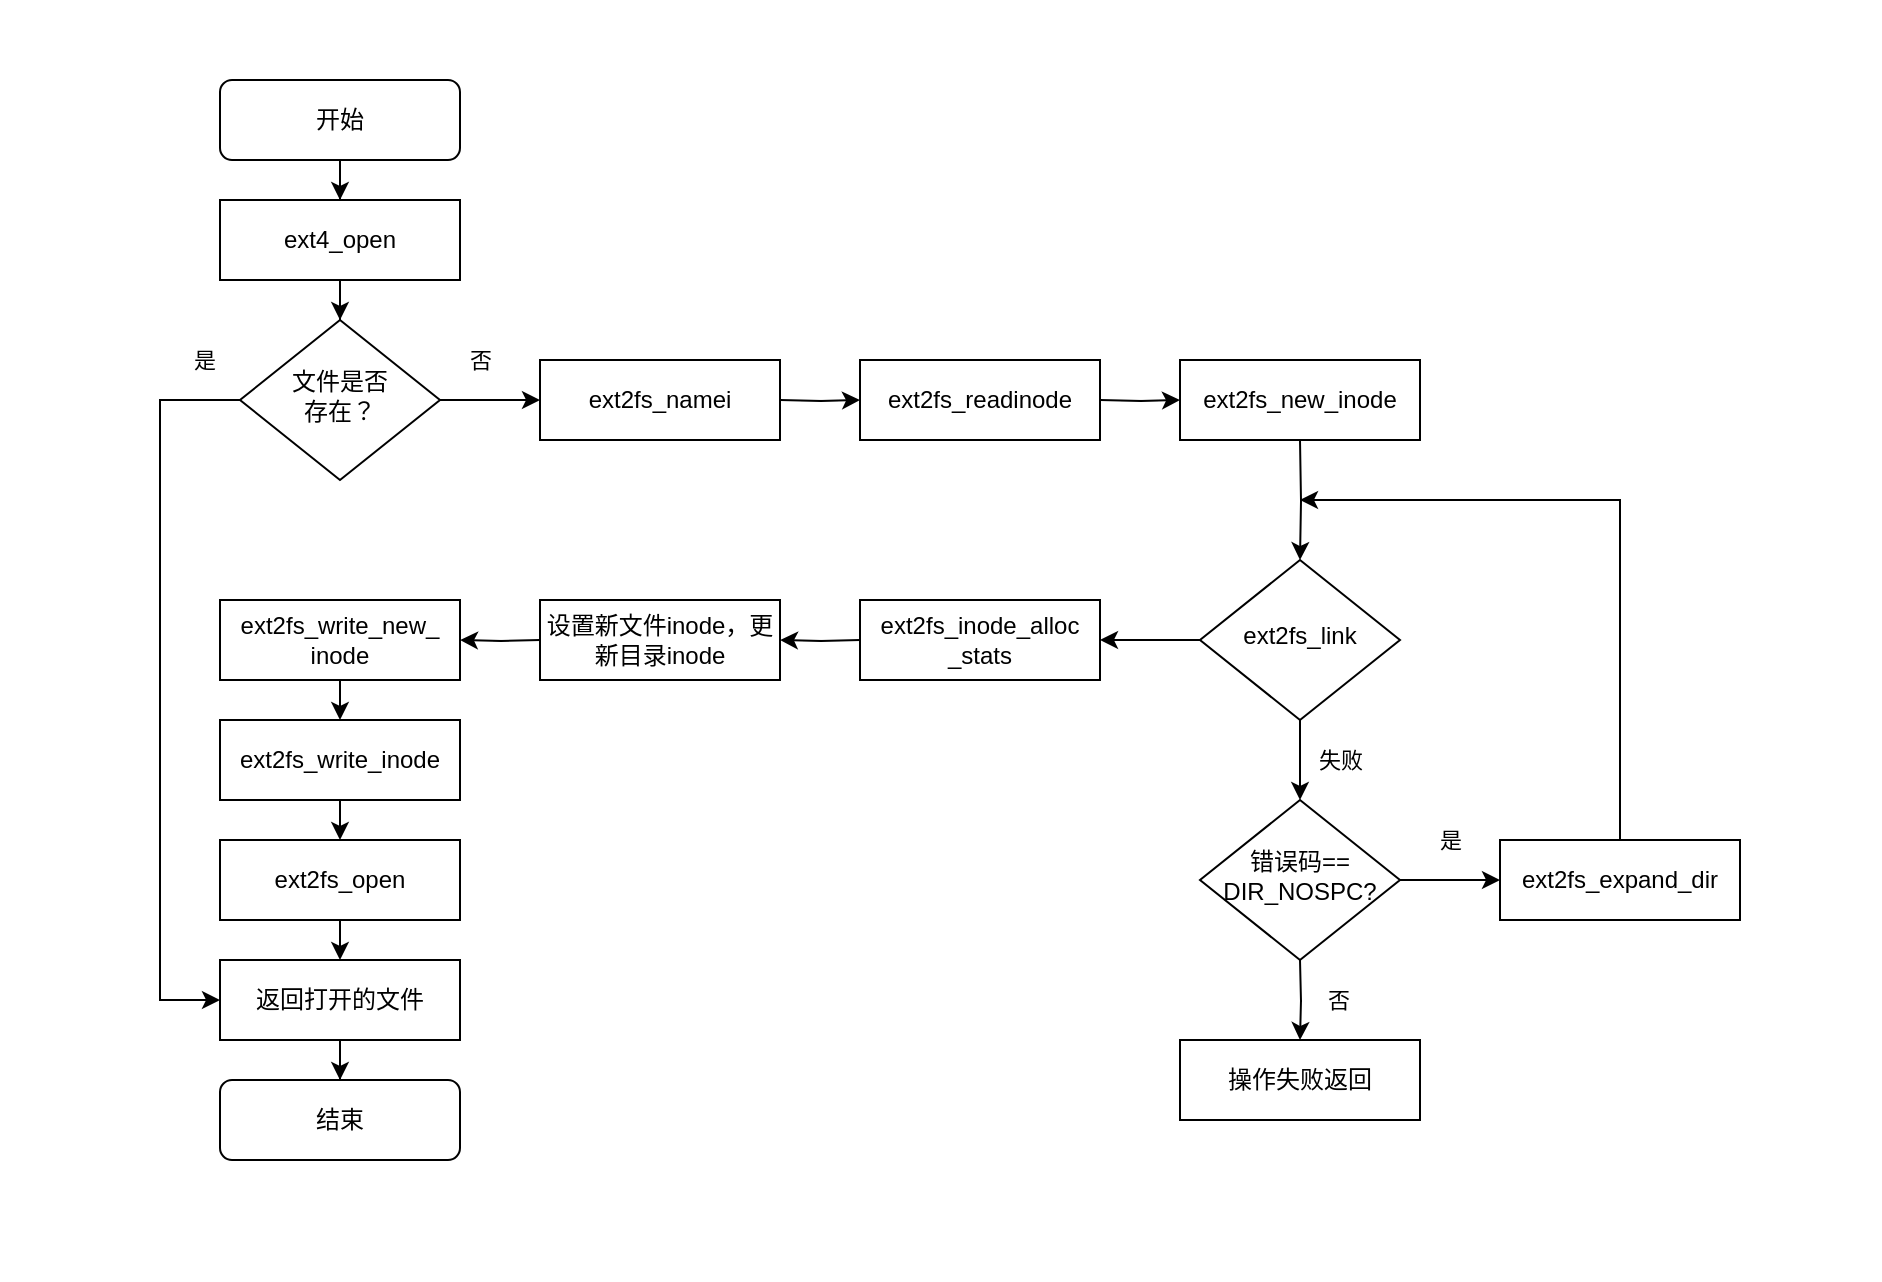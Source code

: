 <mxfile version="21.3.7" type="github">
  <diagram id="C5RBs43oDa-KdzZeNtuy" name="Page-1">
    <mxGraphModel dx="1018" dy="619" grid="1" gridSize="10" guides="1" tooltips="1" connect="1" arrows="1" fold="1" page="1" pageScale="1" pageWidth="500" pageHeight="300" math="0" shadow="0">
      <root>
        <mxCell id="WIyWlLk6GJQsqaUBKTNV-0" />
        <mxCell id="WIyWlLk6GJQsqaUBKTNV-1" parent="WIyWlLk6GJQsqaUBKTNV-0" />
        <mxCell id="WIyWlLk6GJQsqaUBKTNV-6" value="文件是否&lt;br&gt;存在？" style="rhombus;whiteSpace=wrap;html=1;shadow=0;fontFamily=Helvetica;fontSize=12;align=center;strokeWidth=1;spacing=6;spacingTop=-4;movable=1;resizable=1;rotatable=1;deletable=1;editable=1;locked=0;connectable=1;" parent="WIyWlLk6GJQsqaUBKTNV-1" vertex="1">
          <mxGeometry x="150" y="160" width="100" height="80" as="geometry" />
        </mxCell>
        <mxCell id="37cyVDTIAajDvD5pcmCs-14" value="否" style="edgeStyle=orthogonalEdgeStyle;rounded=0;orthogonalLoop=1;jettySize=auto;html=1;movable=1;resizable=1;rotatable=1;deletable=1;editable=1;locked=0;connectable=1;" parent="WIyWlLk6GJQsqaUBKTNV-1" source="WIyWlLk6GJQsqaUBKTNV-6" edge="1">
          <mxGeometry x="-0.2" y="20" relative="1" as="geometry">
            <mxPoint as="offset" />
            <mxPoint x="300" y="200" as="targetPoint" />
          </mxGeometry>
        </mxCell>
        <mxCell id="37cyVDTIAajDvD5pcmCs-2" value="" style="edgeStyle=orthogonalEdgeStyle;rounded=0;orthogonalLoop=1;jettySize=auto;html=1;movable=1;resizable=1;rotatable=1;deletable=1;editable=1;locked=0;connectable=1;" parent="WIyWlLk6GJQsqaUBKTNV-1" edge="1">
          <mxGeometry relative="1" as="geometry">
            <mxPoint x="420" y="200" as="sourcePoint" />
            <mxPoint x="460" y="200" as="targetPoint" />
          </mxGeometry>
        </mxCell>
        <mxCell id="37cyVDTIAajDvD5pcmCs-6" value="" style="edgeStyle=orthogonalEdgeStyle;rounded=0;orthogonalLoop=1;jettySize=auto;html=1;movable=1;resizable=1;rotatable=1;deletable=1;editable=1;locked=0;connectable=1;" parent="WIyWlLk6GJQsqaUBKTNV-1" edge="1">
          <mxGeometry relative="1" as="geometry">
            <mxPoint x="580" y="200" as="sourcePoint" />
            <mxPoint x="620" y="200" as="targetPoint" />
          </mxGeometry>
        </mxCell>
        <mxCell id="37cyVDTIAajDvD5pcmCs-9" value="ext2fs_link" style="rhombus;whiteSpace=wrap;html=1;shadow=0;fontFamily=Helvetica;fontSize=12;align=center;strokeWidth=1;spacing=6;spacingTop=-4;movable=1;resizable=1;rotatable=1;deletable=1;editable=1;locked=0;connectable=1;" parent="WIyWlLk6GJQsqaUBKTNV-1" vertex="1">
          <mxGeometry x="630" y="280" width="100" height="80" as="geometry" />
        </mxCell>
        <mxCell id="37cyVDTIAajDvD5pcmCs-30" value="" style="edgeStyle=orthogonalEdgeStyle;rounded=0;orthogonalLoop=1;jettySize=auto;html=1;movable=1;resizable=1;rotatable=1;deletable=1;editable=1;locked=0;connectable=1;" parent="WIyWlLk6GJQsqaUBKTNV-1" target="37cyVDTIAajDvD5pcmCs-9" edge="1">
          <mxGeometry relative="1" as="geometry">
            <mxPoint x="680" y="220" as="sourcePoint" />
          </mxGeometry>
        </mxCell>
        <mxCell id="37cyVDTIAajDvD5pcmCs-19" value="错误码==&lt;br&gt;DIR_NOSPC?" style="rhombus;whiteSpace=wrap;html=1;shadow=0;fontFamily=Helvetica;fontSize=12;align=center;strokeWidth=1;spacing=6;spacingTop=-4;movable=1;resizable=1;rotatable=1;deletable=1;editable=1;locked=0;connectable=1;" parent="WIyWlLk6GJQsqaUBKTNV-1" vertex="1">
          <mxGeometry x="630" y="400" width="100" height="80" as="geometry" />
        </mxCell>
        <mxCell id="37cyVDTIAajDvD5pcmCs-20" value="失败" style="edgeStyle=orthogonalEdgeStyle;rounded=0;orthogonalLoop=1;jettySize=auto;html=1;movable=1;resizable=1;rotatable=1;deletable=1;editable=1;locked=0;connectable=1;" parent="WIyWlLk6GJQsqaUBKTNV-1" source="37cyVDTIAajDvD5pcmCs-9" target="37cyVDTIAajDvD5pcmCs-19" edge="1">
          <mxGeometry y="20" relative="1" as="geometry">
            <mxPoint as="offset" />
          </mxGeometry>
        </mxCell>
        <mxCell id="37cyVDTIAajDvD5pcmCs-22" value="否" style="edgeStyle=orthogonalEdgeStyle;rounded=0;orthogonalLoop=1;jettySize=auto;html=1;movable=1;resizable=1;rotatable=1;deletable=1;editable=1;locked=0;connectable=1;" parent="WIyWlLk6GJQsqaUBKTNV-1" edge="1">
          <mxGeometry x="0.048" y="19" relative="1" as="geometry">
            <mxPoint as="offset" />
            <mxPoint x="680" y="480" as="sourcePoint" />
            <mxPoint x="680" y="520" as="targetPoint" />
          </mxGeometry>
        </mxCell>
        <mxCell id="37cyVDTIAajDvD5pcmCs-26" style="edgeStyle=orthogonalEdgeStyle;rounded=0;orthogonalLoop=1;jettySize=auto;html=1;exitX=0.5;exitY=0;exitDx=0;exitDy=0;movable=1;resizable=1;rotatable=1;deletable=1;editable=1;locked=0;connectable=1;" parent="WIyWlLk6GJQsqaUBKTNV-1" edge="1">
          <mxGeometry relative="1" as="geometry">
            <mxPoint x="680" y="250" as="targetPoint" />
            <Array as="points">
              <mxPoint x="840" y="250" />
            </Array>
            <mxPoint x="840" y="420" as="sourcePoint" />
          </mxGeometry>
        </mxCell>
        <mxCell id="37cyVDTIAajDvD5pcmCs-24" value="是" style="edgeStyle=orthogonalEdgeStyle;rounded=0;orthogonalLoop=1;jettySize=auto;html=1;movable=1;resizable=1;rotatable=1;deletable=1;editable=1;locked=0;connectable=1;" parent="WIyWlLk6GJQsqaUBKTNV-1" source="37cyVDTIAajDvD5pcmCs-19" edge="1">
          <mxGeometry y="20" relative="1" as="geometry">
            <Array as="points">
              <mxPoint x="740" y="440" />
              <mxPoint x="740" y="440" />
            </Array>
            <mxPoint as="offset" />
            <mxPoint x="780" y="440" as="targetPoint" />
          </mxGeometry>
        </mxCell>
        <mxCell id="37cyVDTIAajDvD5pcmCs-29" value="" style="edgeStyle=orthogonalEdgeStyle;rounded=0;orthogonalLoop=1;jettySize=auto;html=1;movable=1;resizable=1;rotatable=1;deletable=1;editable=1;locked=0;connectable=1;" parent="WIyWlLk6GJQsqaUBKTNV-1" source="37cyVDTIAajDvD5pcmCs-9" edge="1">
          <mxGeometry relative="1" as="geometry">
            <mxPoint x="580" y="320" as="targetPoint" />
          </mxGeometry>
        </mxCell>
        <mxCell id="37cyVDTIAajDvD5pcmCs-32" value="" style="edgeStyle=orthogonalEdgeStyle;rounded=0;orthogonalLoop=1;jettySize=auto;html=1;movable=1;resizable=1;rotatable=1;deletable=1;editable=1;locked=0;connectable=1;" parent="WIyWlLk6GJQsqaUBKTNV-1" edge="1">
          <mxGeometry relative="1" as="geometry">
            <mxPoint x="460" y="320" as="sourcePoint" />
            <mxPoint x="420" y="320" as="targetPoint" />
          </mxGeometry>
        </mxCell>
        <mxCell id="37cyVDTIAajDvD5pcmCs-34" value="" style="edgeStyle=orthogonalEdgeStyle;rounded=0;orthogonalLoop=1;jettySize=auto;html=1;movable=1;resizable=1;rotatable=1;deletable=1;editable=1;locked=0;connectable=1;" parent="WIyWlLk6GJQsqaUBKTNV-1" edge="1">
          <mxGeometry relative="1" as="geometry">
            <mxPoint x="300" y="320" as="sourcePoint" />
            <mxPoint x="260" y="320" as="targetPoint" />
          </mxGeometry>
        </mxCell>
        <mxCell id="37cyVDTIAajDvD5pcmCs-38" value="" style="edgeStyle=orthogonalEdgeStyle;rounded=0;orthogonalLoop=1;jettySize=auto;html=1;movable=1;resizable=1;rotatable=1;deletable=1;editable=1;locked=0;connectable=1;" parent="WIyWlLk6GJQsqaUBKTNV-1" edge="1">
          <mxGeometry relative="1" as="geometry">
            <mxPoint x="200" y="400" as="sourcePoint" />
            <mxPoint x="200" y="420" as="targetPoint" />
          </mxGeometry>
        </mxCell>
        <mxCell id="37cyVDTIAajDvD5pcmCs-41" value="是" style="edgeStyle=orthogonalEdgeStyle;rounded=0;orthogonalLoop=1;jettySize=auto;html=1;exitX=0;exitY=0.5;exitDx=0;exitDy=0;entryX=0;entryY=0.5;entryDx=0;entryDy=0;movable=1;resizable=1;rotatable=1;deletable=1;editable=1;locked=0;connectable=1;" parent="WIyWlLk6GJQsqaUBKTNV-1" source="WIyWlLk6GJQsqaUBKTNV-6" edge="1">
          <mxGeometry x="-0.9" y="-20" relative="1" as="geometry">
            <mxPoint x="140" y="500" as="targetPoint" />
            <Array as="points">
              <mxPoint x="110" y="200" />
              <mxPoint x="110" y="500" />
            </Array>
            <mxPoint as="offset" />
          </mxGeometry>
        </mxCell>
        <mxCell id="SkOD-dYW9ZAm7IGyQ5yn-2" value="" style="edgeStyle=orthogonalEdgeStyle;rounded=0;orthogonalLoop=1;jettySize=auto;html=1;" edge="1" parent="WIyWlLk6GJQsqaUBKTNV-1" source="SkOD-dYW9ZAm7IGyQ5yn-1" target="WIyWlLk6GJQsqaUBKTNV-6">
          <mxGeometry relative="1" as="geometry" />
        </mxCell>
        <mxCell id="SkOD-dYW9ZAm7IGyQ5yn-1" value="ext4_open" style="rounded=0;whiteSpace=wrap;html=1;" vertex="1" parent="WIyWlLk6GJQsqaUBKTNV-1">
          <mxGeometry x="140" y="100" width="120" height="40" as="geometry" />
        </mxCell>
        <mxCell id="SkOD-dYW9ZAm7IGyQ5yn-4" value="" style="edgeStyle=orthogonalEdgeStyle;rounded=0;orthogonalLoop=1;jettySize=auto;html=1;" edge="1" parent="WIyWlLk6GJQsqaUBKTNV-1" source="SkOD-dYW9ZAm7IGyQ5yn-3" target="SkOD-dYW9ZAm7IGyQ5yn-1">
          <mxGeometry relative="1" as="geometry" />
        </mxCell>
        <mxCell id="SkOD-dYW9ZAm7IGyQ5yn-3" value="开始" style="rounded=1;whiteSpace=wrap;html=1;fontSize=12;glass=0;strokeWidth=1;shadow=0;movable=1;resizable=1;rotatable=1;deletable=1;editable=1;locked=0;connectable=1;" vertex="1" parent="WIyWlLk6GJQsqaUBKTNV-1">
          <mxGeometry x="140" y="40" width="120" height="40" as="geometry" />
        </mxCell>
        <mxCell id="SkOD-dYW9ZAm7IGyQ5yn-5" value="结束" style="rounded=1;whiteSpace=wrap;html=1;fontSize=12;glass=0;strokeWidth=1;shadow=0;movable=1;resizable=1;rotatable=1;deletable=1;editable=1;locked=0;connectable=1;" vertex="1" parent="WIyWlLk6GJQsqaUBKTNV-1">
          <mxGeometry x="140" y="540" width="120" height="40" as="geometry" />
        </mxCell>
        <mxCell id="SkOD-dYW9ZAm7IGyQ5yn-7" value="ext2fs_namei" style="rounded=0;whiteSpace=wrap;html=1;" vertex="1" parent="WIyWlLk6GJQsqaUBKTNV-1">
          <mxGeometry x="300" y="180" width="120" height="40" as="geometry" />
        </mxCell>
        <mxCell id="SkOD-dYW9ZAm7IGyQ5yn-8" value="ext2fs_readinode" style="rounded=0;whiteSpace=wrap;html=1;" vertex="1" parent="WIyWlLk6GJQsqaUBKTNV-1">
          <mxGeometry x="460" y="180" width="120" height="40" as="geometry" />
        </mxCell>
        <mxCell id="SkOD-dYW9ZAm7IGyQ5yn-9" value="ext2fs_new_inode" style="rounded=0;whiteSpace=wrap;html=1;" vertex="1" parent="WIyWlLk6GJQsqaUBKTNV-1">
          <mxGeometry x="620" y="180" width="120" height="40" as="geometry" />
        </mxCell>
        <mxCell id="SkOD-dYW9ZAm7IGyQ5yn-10" value="ext2fs_expand_dir" style="rounded=0;whiteSpace=wrap;html=1;" vertex="1" parent="WIyWlLk6GJQsqaUBKTNV-1">
          <mxGeometry x="780" y="420" width="120" height="40" as="geometry" />
        </mxCell>
        <mxCell id="SkOD-dYW9ZAm7IGyQ5yn-11" value="操作失败返回" style="rounded=0;whiteSpace=wrap;html=1;" vertex="1" parent="WIyWlLk6GJQsqaUBKTNV-1">
          <mxGeometry x="620" y="520" width="120" height="40" as="geometry" />
        </mxCell>
        <mxCell id="SkOD-dYW9ZAm7IGyQ5yn-13" value="ext2fs_inode_alloc&lt;br style=&quot;border-color: var(--border-color);&quot;&gt;_stats" style="rounded=0;whiteSpace=wrap;html=1;" vertex="1" parent="WIyWlLk6GJQsqaUBKTNV-1">
          <mxGeometry x="460" y="300" width="120" height="40" as="geometry" />
        </mxCell>
        <mxCell id="SkOD-dYW9ZAm7IGyQ5yn-14" value="设置新文件inode，更新目录inode" style="rounded=0;whiteSpace=wrap;html=1;" vertex="1" parent="WIyWlLk6GJQsqaUBKTNV-1">
          <mxGeometry x="300" y="300" width="120" height="40" as="geometry" />
        </mxCell>
        <mxCell id="SkOD-dYW9ZAm7IGyQ5yn-17" style="edgeStyle=orthogonalEdgeStyle;rounded=0;orthogonalLoop=1;jettySize=auto;html=1;entryX=0.5;entryY=0;entryDx=0;entryDy=0;" edge="1" parent="WIyWlLk6GJQsqaUBKTNV-1" source="SkOD-dYW9ZAm7IGyQ5yn-15">
          <mxGeometry relative="1" as="geometry">
            <mxPoint x="200" y="360" as="targetPoint" />
          </mxGeometry>
        </mxCell>
        <mxCell id="SkOD-dYW9ZAm7IGyQ5yn-15" value="ext2fs_write_new_&lt;br style=&quot;border-color: var(--border-color);&quot;&gt;inode" style="rounded=0;whiteSpace=wrap;html=1;" vertex="1" parent="WIyWlLk6GJQsqaUBKTNV-1">
          <mxGeometry x="140" y="300" width="120" height="40" as="geometry" />
        </mxCell>
        <mxCell id="SkOD-dYW9ZAm7IGyQ5yn-18" value="ext2fs_write_inode" style="rounded=0;whiteSpace=wrap;html=1;" vertex="1" parent="WIyWlLk6GJQsqaUBKTNV-1">
          <mxGeometry x="140" y="360" width="120" height="40" as="geometry" />
        </mxCell>
        <mxCell id="SkOD-dYW9ZAm7IGyQ5yn-20" style="edgeStyle=orthogonalEdgeStyle;rounded=0;orthogonalLoop=1;jettySize=auto;html=1;exitX=0.5;exitY=1;exitDx=0;exitDy=0;entryX=0.5;entryY=0;entryDx=0;entryDy=0;" edge="1" parent="WIyWlLk6GJQsqaUBKTNV-1" source="SkOD-dYW9ZAm7IGyQ5yn-19">
          <mxGeometry relative="1" as="geometry">
            <mxPoint x="200" y="480" as="targetPoint" />
          </mxGeometry>
        </mxCell>
        <mxCell id="SkOD-dYW9ZAm7IGyQ5yn-19" value="ext2fs_open" style="rounded=0;whiteSpace=wrap;html=1;" vertex="1" parent="WIyWlLk6GJQsqaUBKTNV-1">
          <mxGeometry x="140" y="420" width="120" height="40" as="geometry" />
        </mxCell>
        <mxCell id="SkOD-dYW9ZAm7IGyQ5yn-22" value="" style="edgeStyle=orthogonalEdgeStyle;rounded=0;orthogonalLoop=1;jettySize=auto;html=1;" edge="1" parent="WIyWlLk6GJQsqaUBKTNV-1" source="SkOD-dYW9ZAm7IGyQ5yn-21" target="SkOD-dYW9ZAm7IGyQ5yn-5">
          <mxGeometry relative="1" as="geometry" />
        </mxCell>
        <mxCell id="SkOD-dYW9ZAm7IGyQ5yn-21" value="返回打开的文件" style="rounded=0;whiteSpace=wrap;html=1;" vertex="1" parent="WIyWlLk6GJQsqaUBKTNV-1">
          <mxGeometry x="140" y="480" width="120" height="40" as="geometry" />
        </mxCell>
        <mxCell id="SkOD-dYW9ZAm7IGyQ5yn-23" value="" style="rounded=0;whiteSpace=wrap;html=1;fillColor=none;strokeColor=none;" vertex="1" parent="WIyWlLk6GJQsqaUBKTNV-1">
          <mxGeometry x="30" width="940" height="640" as="geometry" />
        </mxCell>
      </root>
    </mxGraphModel>
  </diagram>
</mxfile>

